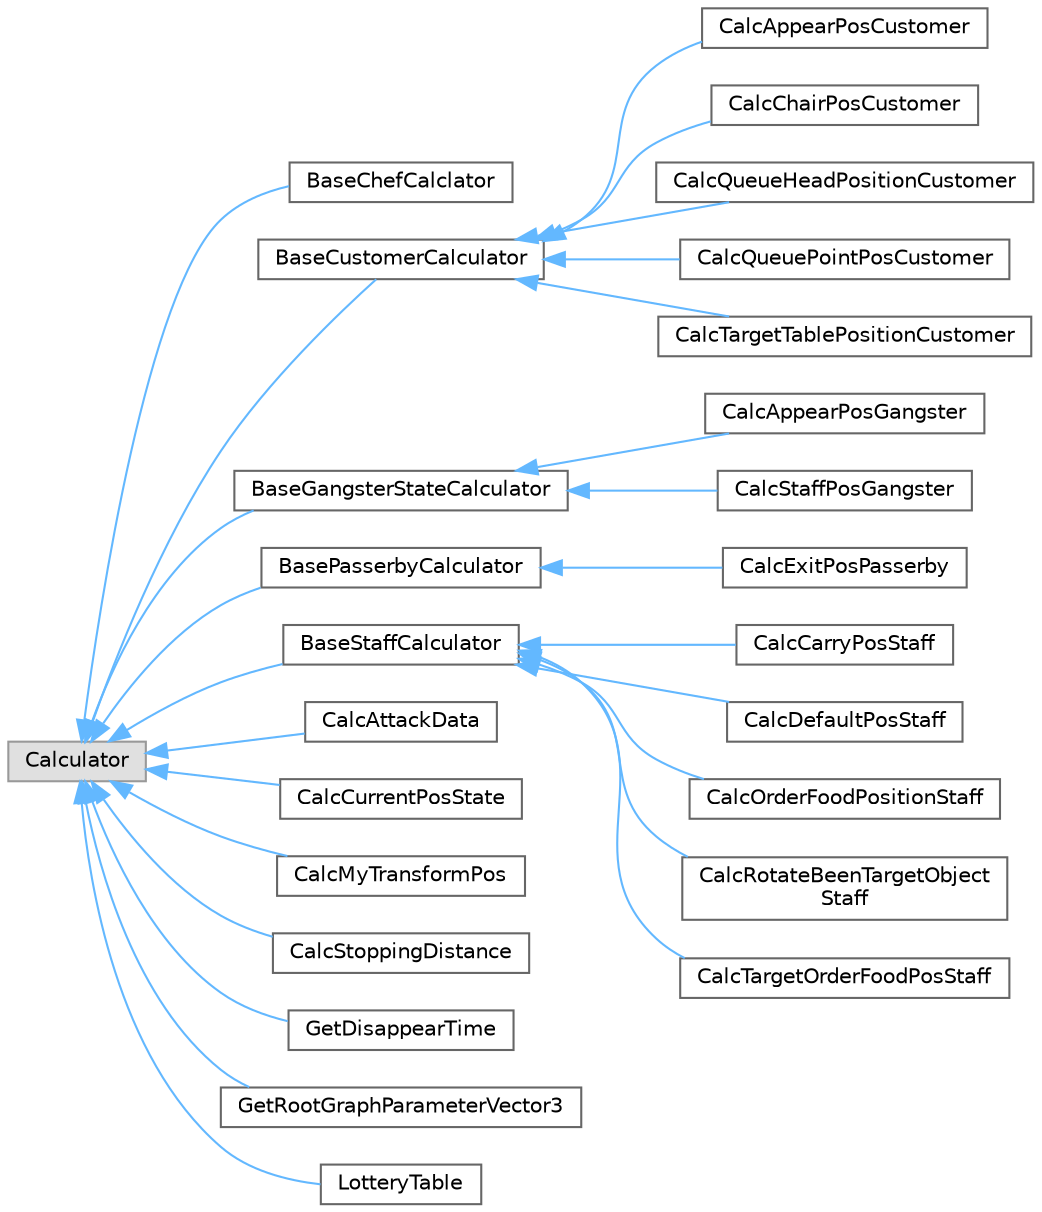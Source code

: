 digraph "クラス階層図"
{
 // LATEX_PDF_SIZE
  bgcolor="transparent";
  edge [fontname=Helvetica,fontsize=10,labelfontname=Helvetica,labelfontsize=10];
  node [fontname=Helvetica,fontsize=10,shape=box,height=0.2,width=0.4];
  rankdir="LR";
  Node0 [id="Node000000",label="Calculator",height=0.2,width=0.4,color="grey60", fillcolor="#E0E0E0", style="filled",tooltip=" "];
  Node0 -> Node1 [id="edge83_Node000000_Node000001",dir="back",color="steelblue1",style="solid",tooltip=" "];
  Node1 [id="Node000001",label="BaseChefCalclator",height=0.2,width=0.4,color="grey40", fillcolor="white", style="filled",URL="$class_base_chef_calclator.html",tooltip=" "];
  Node0 -> Node2 [id="edge84_Node000000_Node000002",dir="back",color="steelblue1",style="solid",tooltip=" "];
  Node2 [id="Node000002",label="BaseCustomerCalculator",height=0.2,width=0.4,color="grey40", fillcolor="white", style="filled",URL="$class_base_customer_calculator.html",tooltip=" "];
  Node2 -> Node3 [id="edge85_Node000002_Node000003",dir="back",color="steelblue1",style="solid",tooltip=" "];
  Node3 [id="Node000003",label="CalcAppearPosCustomer",height=0.2,width=0.4,color="grey40", fillcolor="white", style="filled",URL="$class_calc_appear_pos_customer.html",tooltip=" "];
  Node2 -> Node4 [id="edge86_Node000002_Node000004",dir="back",color="steelblue1",style="solid",tooltip=" "];
  Node4 [id="Node000004",label="CalcChairPosCustomer",height=0.2,width=0.4,color="grey40", fillcolor="white", style="filled",URL="$class_calc_chair_pos_customer.html",tooltip=" "];
  Node2 -> Node5 [id="edge87_Node000002_Node000005",dir="back",color="steelblue1",style="solid",tooltip=" "];
  Node5 [id="Node000005",label="CalcQueueHeadPositionCustomer",height=0.2,width=0.4,color="grey40", fillcolor="white", style="filled",URL="$class_calc_queue_head_position_customer.html",tooltip=" "];
  Node2 -> Node6 [id="edge88_Node000002_Node000006",dir="back",color="steelblue1",style="solid",tooltip=" "];
  Node6 [id="Node000006",label="CalcQueuePointPosCustomer",height=0.2,width=0.4,color="grey40", fillcolor="white", style="filled",URL="$class_calc_queue_point_pos_customer.html",tooltip=" "];
  Node2 -> Node7 [id="edge89_Node000002_Node000007",dir="back",color="steelblue1",style="solid",tooltip=" "];
  Node7 [id="Node000007",label="CalcTargetTablePositionCustomer",height=0.2,width=0.4,color="grey40", fillcolor="white", style="filled",URL="$class_calc_target_table_position_customer.html",tooltip=" "];
  Node0 -> Node8 [id="edge90_Node000000_Node000008",dir="back",color="steelblue1",style="solid",tooltip=" "];
  Node8 [id="Node000008",label="BaseGangsterStateCalculator",height=0.2,width=0.4,color="grey40", fillcolor="white", style="filled",URL="$class_base_gangster_state_calculator.html",tooltip=" "];
  Node8 -> Node9 [id="edge91_Node000008_Node000009",dir="back",color="steelblue1",style="solid",tooltip=" "];
  Node9 [id="Node000009",label="CalcAppearPosGangster",height=0.2,width=0.4,color="grey40", fillcolor="white", style="filled",URL="$class_calc_appear_pos_gangster.html",tooltip=" "];
  Node8 -> Node10 [id="edge92_Node000008_Node000010",dir="back",color="steelblue1",style="solid",tooltip=" "];
  Node10 [id="Node000010",label="CalcStaffPosGangster",height=0.2,width=0.4,color="grey40", fillcolor="white", style="filled",URL="$class_calc_staff_pos_gangster.html",tooltip=" "];
  Node0 -> Node11 [id="edge93_Node000000_Node000011",dir="back",color="steelblue1",style="solid",tooltip=" "];
  Node11 [id="Node000011",label="BasePasserbyCalculator",height=0.2,width=0.4,color="grey40", fillcolor="white", style="filled",URL="$class_base_passerby_calculator.html",tooltip=" "];
  Node11 -> Node12 [id="edge94_Node000011_Node000012",dir="back",color="steelblue1",style="solid",tooltip=" "];
  Node12 [id="Node000012",label="CalcExitPosPasserby",height=0.2,width=0.4,color="grey40", fillcolor="white", style="filled",URL="$class_calc_exit_pos_passerby.html",tooltip=" "];
  Node0 -> Node13 [id="edge95_Node000000_Node000013",dir="back",color="steelblue1",style="solid",tooltip=" "];
  Node13 [id="Node000013",label="BaseStaffCalculator",height=0.2,width=0.4,color="grey40", fillcolor="white", style="filled",URL="$class_base_staff_calculator.html",tooltip=" "];
  Node13 -> Node14 [id="edge96_Node000013_Node000014",dir="back",color="steelblue1",style="solid",tooltip=" "];
  Node14 [id="Node000014",label="CalcCarryPosStaff",height=0.2,width=0.4,color="grey40", fillcolor="white", style="filled",URL="$class_calc_carry_pos_staff.html",tooltip=" "];
  Node13 -> Node15 [id="edge97_Node000013_Node000015",dir="back",color="steelblue1",style="solid",tooltip=" "];
  Node15 [id="Node000015",label="CalcDefaultPosStaff",height=0.2,width=0.4,color="grey40", fillcolor="white", style="filled",URL="$class_calc_default_pos_staff.html",tooltip=" "];
  Node13 -> Node16 [id="edge98_Node000013_Node000016",dir="back",color="steelblue1",style="solid",tooltip=" "];
  Node16 [id="Node000016",label="CalcOrderFoodPositionStaff",height=0.2,width=0.4,color="grey40", fillcolor="white", style="filled",URL="$class_calc_order_food_position_staff.html",tooltip=" "];
  Node13 -> Node17 [id="edge99_Node000013_Node000017",dir="back",color="steelblue1",style="solid",tooltip=" "];
  Node17 [id="Node000017",label="CalcRotateBeenTargetObject\lStaff",height=0.2,width=0.4,color="grey40", fillcolor="white", style="filled",URL="$class_calc_rotate_been_target_object_staff.html",tooltip=" "];
  Node13 -> Node18 [id="edge100_Node000013_Node000018",dir="back",color="steelblue1",style="solid",tooltip=" "];
  Node18 [id="Node000018",label="CalcTargetOrderFoodPosStaff",height=0.2,width=0.4,color="grey40", fillcolor="white", style="filled",URL="$class_calc_target_order_food_pos_staff.html",tooltip=" "];
  Node0 -> Node19 [id="edge101_Node000000_Node000019",dir="back",color="steelblue1",style="solid",tooltip=" "];
  Node19 [id="Node000019",label="CalcAttackData",height=0.2,width=0.4,color="grey40", fillcolor="white", style="filled",URL="$class_calc_attack_data.html",tooltip="攻撃に必要な情報を返すCalculator（伊波）"];
  Node0 -> Node20 [id="edge102_Node000000_Node000020",dir="back",color="steelblue1",style="solid",tooltip=" "];
  Node20 [id="Node000020",label="CalcCurrentPosState",height=0.2,width=0.4,color="grey40", fillcolor="white", style="filled",URL="$class_calc_current_pos_state.html",tooltip=" "];
  Node0 -> Node21 [id="edge103_Node000000_Node000021",dir="back",color="steelblue1",style="solid",tooltip=" "];
  Node21 [id="Node000021",label="CalcMyTransformPos",height=0.2,width=0.4,color="grey40", fillcolor="white", style="filled",URL="$class_calc_my_transform_pos.html",tooltip=" "];
  Node0 -> Node22 [id="edge104_Node000000_Node000022",dir="back",color="steelblue1",style="solid",tooltip=" "];
  Node22 [id="Node000022",label="CalcStoppingDistance",height=0.2,width=0.4,color="grey40", fillcolor="white", style="filled",URL="$class_calc_stopping_distance.html",tooltip="Agentとターゲットの大きさに基づいて停止距離をだす（伊波）"];
  Node0 -> Node23 [id="edge105_Node000000_Node000023",dir="back",color="steelblue1",style="solid",tooltip=" "];
  Node23 [id="Node000023",label="GetDisappearTime",height=0.2,width=0.4,color="grey40", fillcolor="white", style="filled",URL="$class_get_disappear_time.html",tooltip=" "];
  Node0 -> Node24 [id="edge106_Node000000_Node000024",dir="back",color="steelblue1",style="solid",tooltip=" "];
  Node24 [id="Node000024",label="GetRootGraphParameterVector3",height=0.2,width=0.4,color="grey40", fillcolor="white", style="filled",URL="$class_get_root_graph_parameter_vector3.html",tooltip=" "];
  Node0 -> Node25 [id="edge107_Node000000_Node000025",dir="back",color="steelblue1",style="solid",tooltip=" "];
  Node25 [id="Node000025",label="LotteryTable",height=0.2,width=0.4,color="grey40", fillcolor="white", style="filled",URL="$class_lottery_table.html",tooltip="敵の攻撃抽選処理（伊波）"];
}
